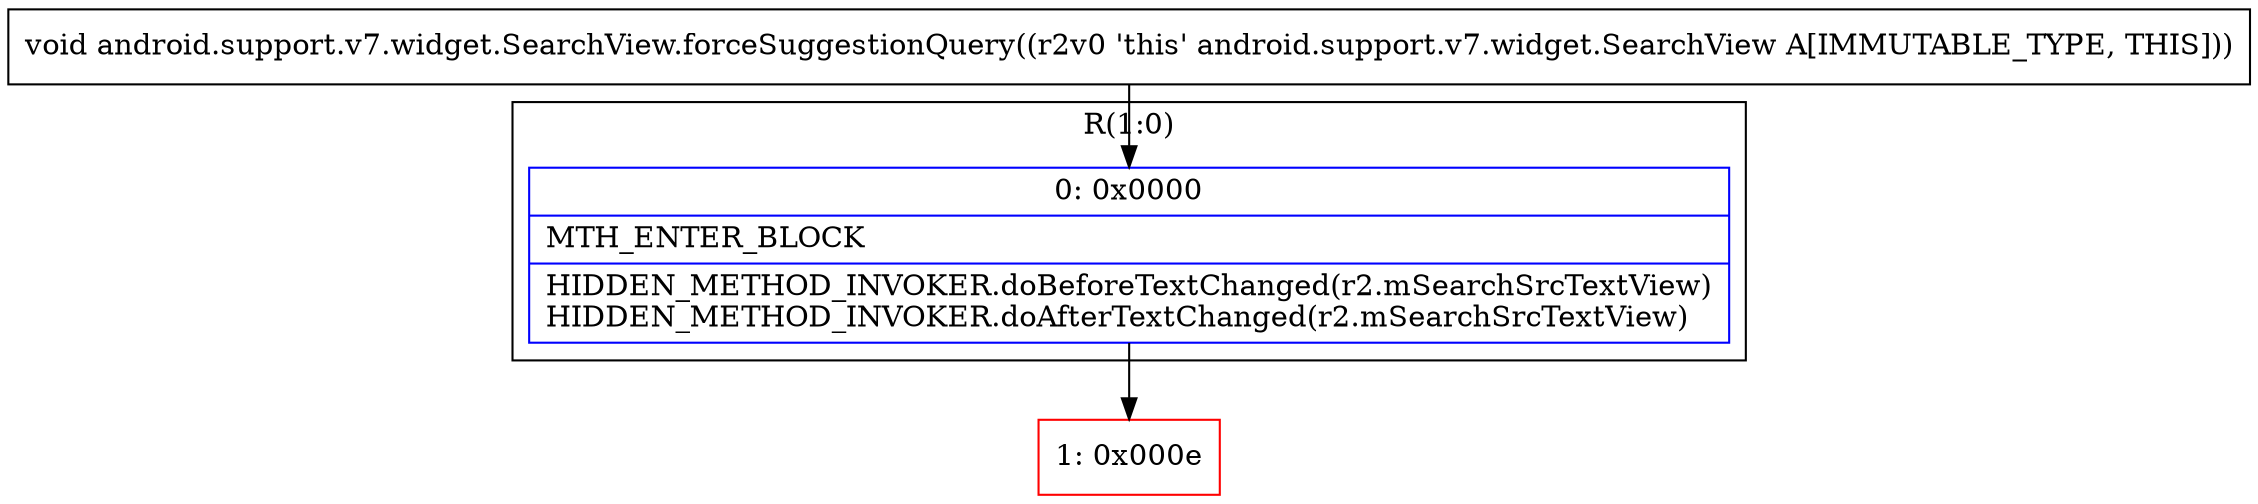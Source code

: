 digraph "CFG forandroid.support.v7.widget.SearchView.forceSuggestionQuery()V" {
subgraph cluster_Region_1769791775 {
label = "R(1:0)";
node [shape=record,color=blue];
Node_0 [shape=record,label="{0\:\ 0x0000|MTH_ENTER_BLOCK\l|HIDDEN_METHOD_INVOKER.doBeforeTextChanged(r2.mSearchSrcTextView)\lHIDDEN_METHOD_INVOKER.doAfterTextChanged(r2.mSearchSrcTextView)\l}"];
}
Node_1 [shape=record,color=red,label="{1\:\ 0x000e}"];
MethodNode[shape=record,label="{void android.support.v7.widget.SearchView.forceSuggestionQuery((r2v0 'this' android.support.v7.widget.SearchView A[IMMUTABLE_TYPE, THIS])) }"];
MethodNode -> Node_0;
Node_0 -> Node_1;
}

